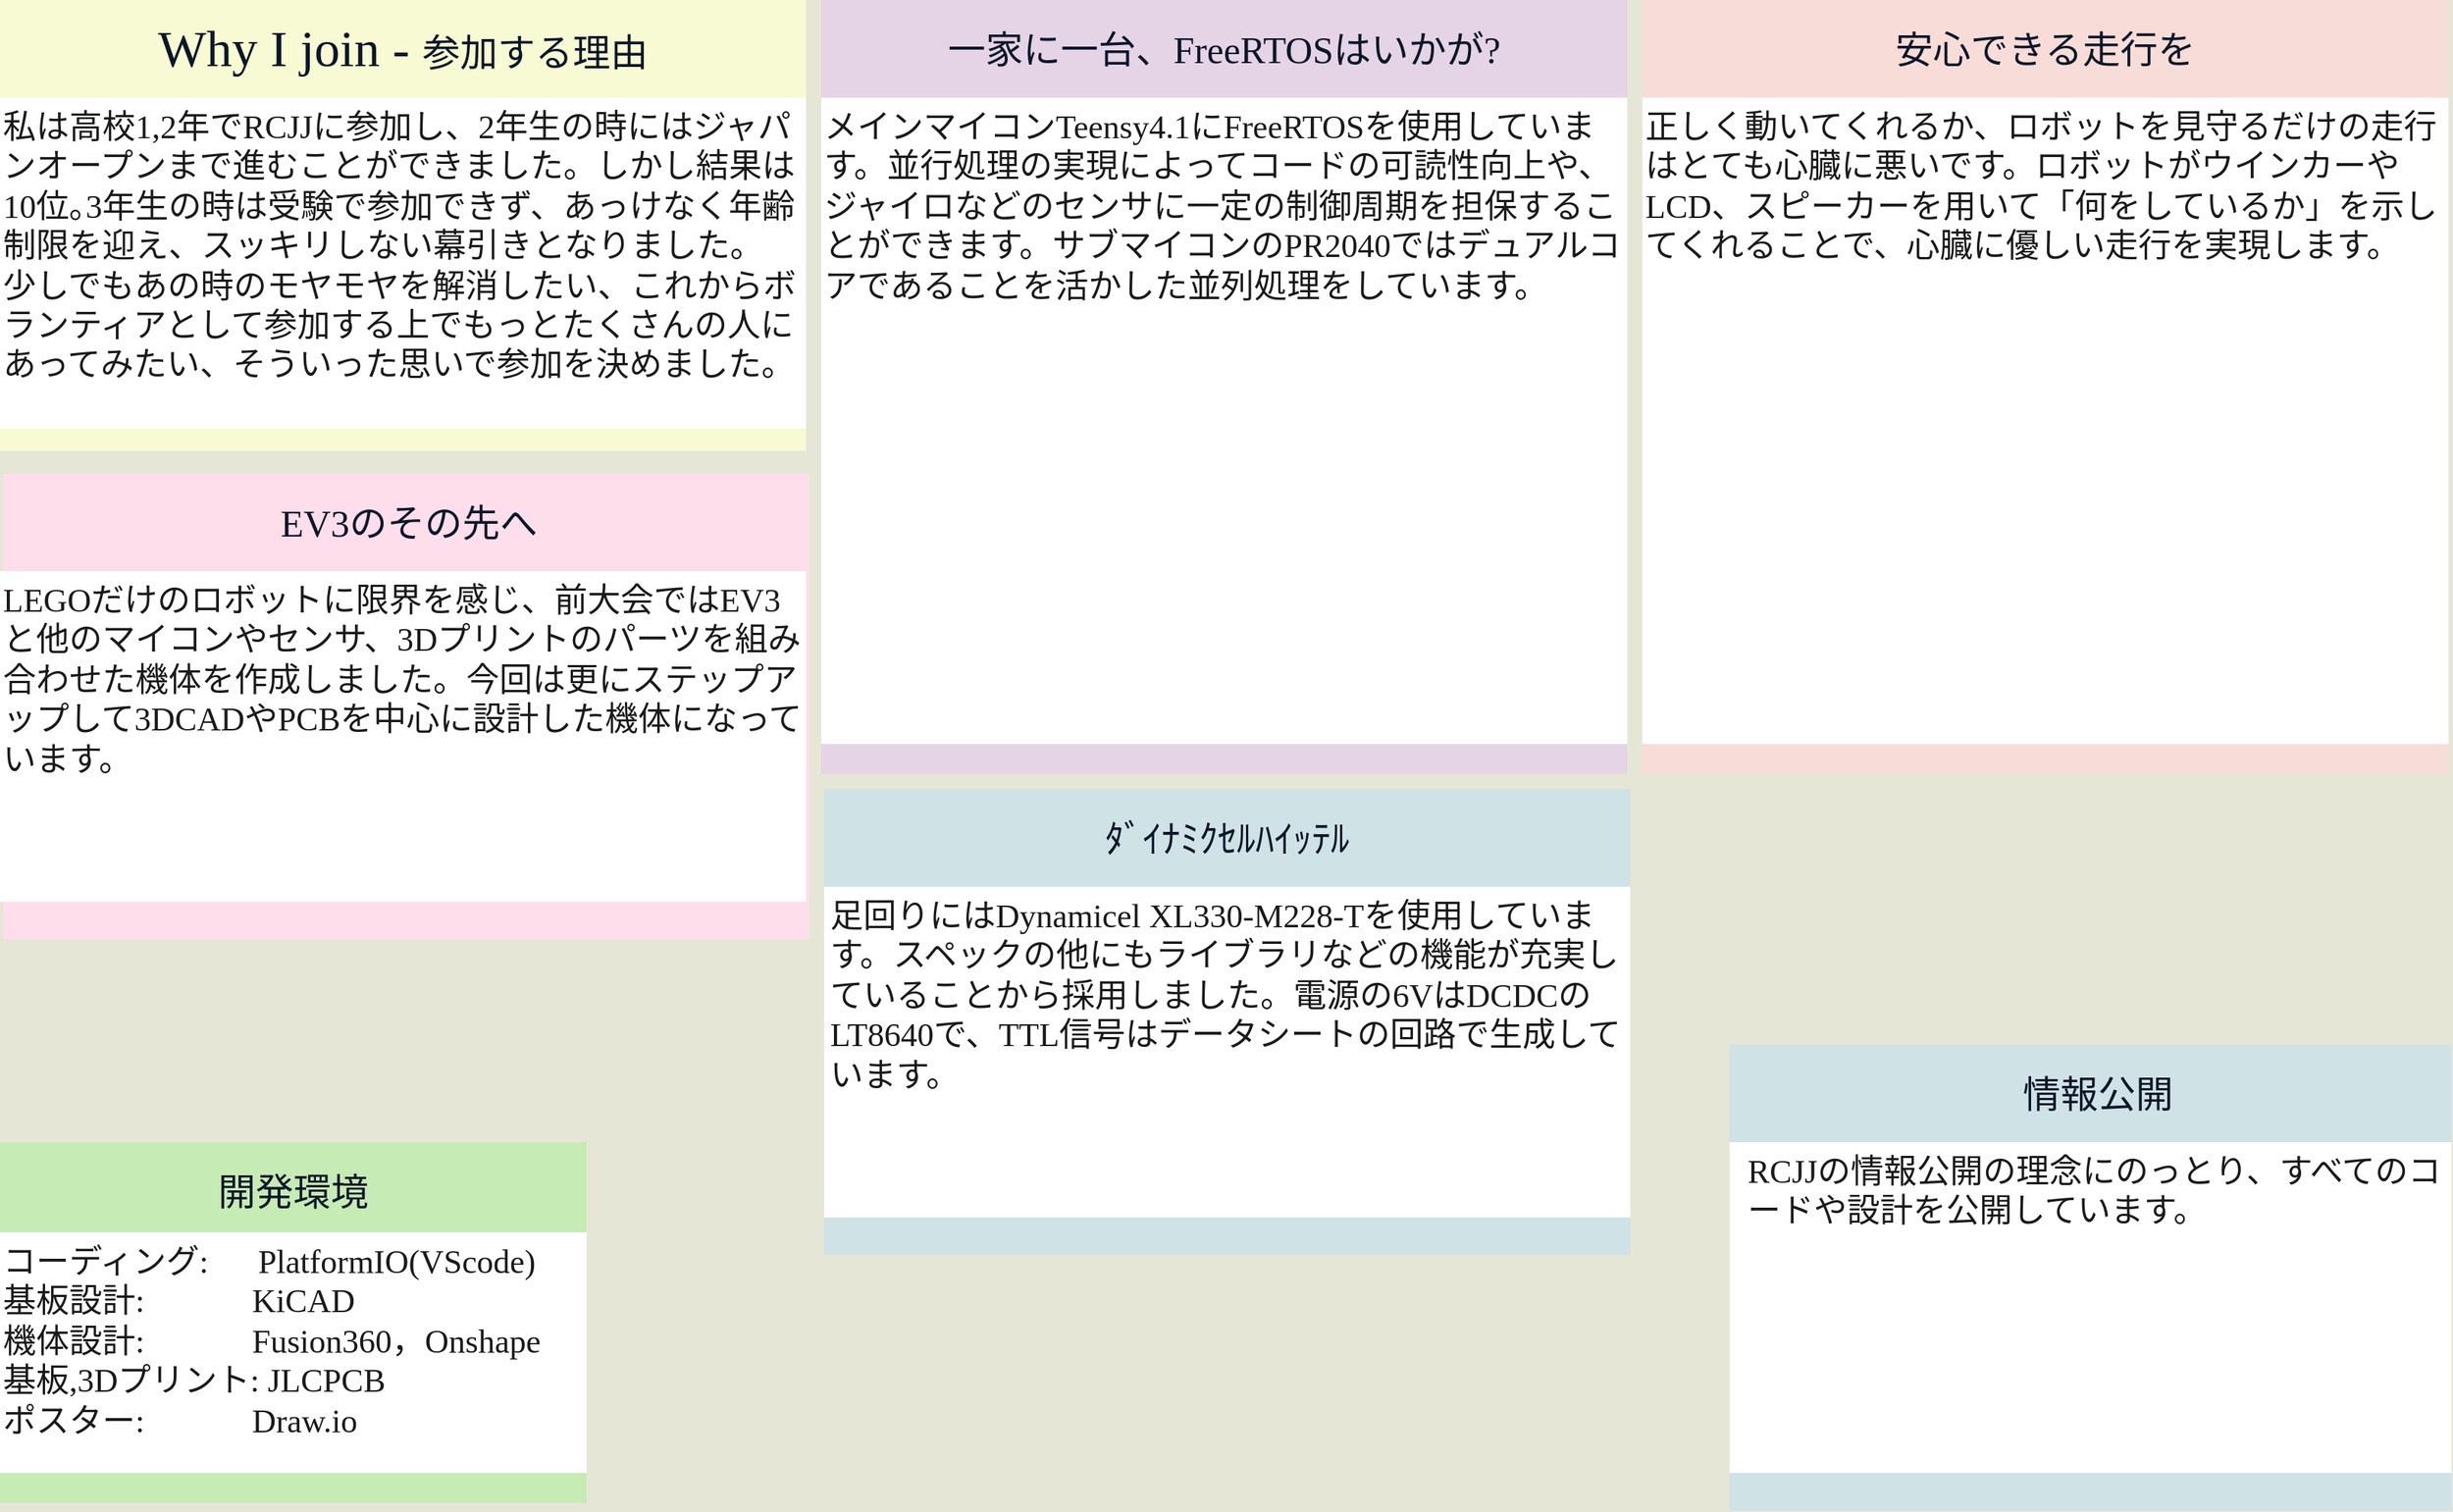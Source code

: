 <mxfile version="21.6.8" type="github">
  <diagram name="ページ1" id="IBfaDBg--kMcJp61QBM6">
    <mxGraphModel dx="667" dy="364" grid="1" gridSize="10" guides="1" tooltips="1" connect="1" arrows="1" fold="1" page="1" pageScale="1" pageWidth="1654" pageHeight="1169" background="#E5E6D6" math="0" shadow="0">
      <root>
        <mxCell id="0" />
        <mxCell id="1" parent="0" />
        <mxCell id="5eSE3Pbe7QY9a79AkMWo-2" value="" style="rounded=0;whiteSpace=wrap;html=1;fontFamily=Zen Kaku Gothic New;fontSource=https%3A%2F%2Ffonts.googleapis.com%2Fcss%3Ffamily%3DZen%2BKaku%2BGothic%2BNew;fontSize=45;fontColor=#000000;fillColor=#F7FAD2;gradientColor=none;strokeColor=none;" parent="1" vertex="1">
          <mxGeometry x="10" y="155" width="536" height="300" as="geometry" />
        </mxCell>
        <mxCell id="5eSE3Pbe7QY9a79AkMWo-3" value="" style="rounded=0;whiteSpace=wrap;html=1;strokeColor=none;fillColor=#FFFFFF;" parent="1" vertex="1">
          <mxGeometry x="10" y="220" width="536" height="220" as="geometry" />
        </mxCell>
        <mxCell id="5eSE3Pbe7QY9a79AkMWo-4" value="&lt;font color=&quot;#0b1729&quot;&gt;&lt;font face=&quot;Lobster&quot; data-font-src=&quot;https://fonts.googleapis.com/css?family=Lobster&quot; style=&quot;font-size: 34px;&quot;&gt;Why I join -&amp;nbsp;&lt;/font&gt;&lt;font face=&quot;Zen Kaku Gothic New&quot; data-font-src=&quot;https://fonts.googleapis.com/css?family=Zen+Kaku+Gothic+New&quot; style=&quot;font-size: 25px;&quot;&gt;参加する理由&lt;/font&gt;&lt;/font&gt;" style="text;html=1;strokeColor=none;fillColor=none;align=center;verticalAlign=middle;whiteSpace=wrap;rounded=0;" parent="1" vertex="1">
          <mxGeometry x="10" y="155" width="536" height="65" as="geometry" />
        </mxCell>
        <mxCell id="5eSE3Pbe7QY9a79AkMWo-5" value="&lt;span style=&quot;font-size: 22px;&quot;&gt;&lt;font color=&quot;#1a1a1a&quot; face=&quot;Zen Kaku Gothic New&quot; data-font-src=&quot;https://fonts.googleapis.com/css?family=Zen+Kaku+Gothic+New&quot;&gt;私は高校1,2年でRCJJに参加し、2年生の時にはジャパンオープンまで進むことができました。しかし結果は10位｡3年生の時は受験で参加できず、あっけなく年齢制限を迎え、スッキリしない幕引きとなりました。&lt;br&gt;少しでもあの時のモヤモヤを解消したい、これからボランティアとして参加する上でもっとたくさんの人にあってみたい、そういった思いで参加を決めました。&lt;/font&gt;&lt;/span&gt;" style="text;html=1;fillColor=none;align=left;verticalAlign=top;whiteSpace=wrap;rounded=0;" parent="1" vertex="1">
          <mxGeometry x="10" y="220" width="540" height="220" as="geometry" />
        </mxCell>
        <mxCell id="5eSE3Pbe7QY9a79AkMWo-6" value="" style="rounded=0;whiteSpace=wrap;html=1;fontFamily=Zen Kaku Gothic New;fontSource=https%3A%2F%2Ffonts.googleapis.com%2Fcss%3Ffamily%3DZen%2BKaku%2BGothic%2BNew;fontSize=45;fontColor=#000000;fillColor=#CFE2E6;gradientColor=none;strokeColor=none;" parent="1" vertex="1">
          <mxGeometry x="558" y="680" width="536" height="310" as="geometry" />
        </mxCell>
        <mxCell id="5eSE3Pbe7QY9a79AkMWo-7" value="" style="rounded=0;whiteSpace=wrap;html=1;fontFamily=Zen Kaku Gothic New;fontSource=https%3A%2F%2Ffonts.googleapis.com%2Fcss%3Ffamily%3DZen%2BKaku%2BGothic%2BNew;fontSize=45;fontColor=#000000;fillColor=#E5D4E6;gradientColor=none;strokeColor=none;flipV=1;" parent="1" vertex="1">
          <mxGeometry x="556" y="155" width="536" height="515" as="geometry" />
        </mxCell>
        <mxCell id="IS27BSQo7t6ph5v2KToD-1" value="&lt;font color=&quot;#0b1729&quot;&gt;&lt;font face=&quot;Tahoma&quot; data-font-src=&quot;https://fonts.googleapis.com/css?family=Zen+Kaku+Gothic+New&quot; style=&quot;font-size: 25px;&quot;&gt;ﾀﾞｲﾅﾐｸｾﾙﾊｲｯﾃﾙ&lt;/font&gt;&lt;/font&gt;" style="text;html=1;strokeColor=none;fillColor=none;align=center;verticalAlign=middle;whiteSpace=wrap;rounded=0;" parent="1" vertex="1">
          <mxGeometry x="558" y="680" width="536" height="65" as="geometry" />
        </mxCell>
        <mxCell id="IS27BSQo7t6ph5v2KToD-3" value="" style="rounded=0;whiteSpace=wrap;html=1;strokeColor=none;fillColor=#FFFFFF;" parent="1" vertex="1">
          <mxGeometry x="558" y="745" width="536" height="220" as="geometry" />
        </mxCell>
        <mxCell id="IS27BSQo7t6ph5v2KToD-4" value="&lt;span style=&quot;font-size: 22px;&quot;&gt;&lt;font style=&quot;font-size: 22px;&quot; color=&quot;#1a1a1a&quot; face=&quot;Zen Kaku Gothic New&quot; data-font-src=&quot;https://fonts.googleapis.com/css?family=Zen+Kaku+Gothic+New&quot;&gt;足回りにはDynamicel XL330-M228-Tを使用しています。&lt;span style=&quot;&quot;&gt;スペックの他にもライブラリなどの機能が充実していることから採用しました。電源の6VはDCDCのLT8640で、TTL信号はデータシートの回路で生成しています。&lt;/span&gt;&lt;br&gt;&lt;br&gt;&lt;/font&gt;&lt;/span&gt;" style="text;html=1;fillColor=none;align=left;verticalAlign=top;whiteSpace=wrap;rounded=0;" parent="1" vertex="1">
          <mxGeometry x="560" y="745" width="536" height="150" as="geometry" />
        </mxCell>
        <mxCell id="IS27BSQo7t6ph5v2KToD-5" value="&lt;font color=&quot;#0b1729&quot;&gt;&lt;font face=&quot;Zen Kaku Gothic New&quot; data-font-src=&quot;https://fonts.googleapis.com/css?family=Zen+Kaku+Gothic+New&quot; style=&quot;font-size: 25px;&quot;&gt;一家に一台、FreeRTOSはいかが?&lt;/font&gt;&lt;/font&gt;" style="text;html=1;strokeColor=none;fillColor=none;align=center;verticalAlign=middle;whiteSpace=wrap;rounded=0;" parent="1" vertex="1">
          <mxGeometry x="556" y="155" width="536" height="65" as="geometry" />
        </mxCell>
        <mxCell id="IS27BSQo7t6ph5v2KToD-7" value="" style="rounded=0;whiteSpace=wrap;html=1;strokeColor=none;fillColor=#FFFFFF;" parent="1" vertex="1">
          <mxGeometry x="556" y="220" width="536" height="430" as="geometry" />
        </mxCell>
        <mxCell id="IS27BSQo7t6ph5v2KToD-8" value="&lt;span style=&quot;font-size: 22px;&quot;&gt;&lt;font style=&quot;font-size: 22px;&quot; color=&quot;#1a1a1a&quot; face=&quot;Zen Kaku Gothic New&quot; data-font-src=&quot;https://fonts.googleapis.com/css?family=Zen+Kaku+Gothic+New&quot;&gt;メインマイコンTeensy4.1にFreeRTOSを使用しています。並行処理の実現によってコードの可読性向上や、ジャイロなどのセンサに一定の制御周期を担保することができます。サブマイコンのPR2040ではデュアルコアであることを活かした並列処理をしています。&lt;br&gt;&lt;/font&gt;&lt;/span&gt;" style="text;html=1;fillColor=none;align=left;verticalAlign=top;whiteSpace=wrap;rounded=0;" parent="1" vertex="1">
          <mxGeometry x="556" y="220" width="536" height="150" as="geometry" />
        </mxCell>
        <mxCell id="IS27BSQo7t6ph5v2KToD-9" value="" style="rounded=0;whiteSpace=wrap;html=1;fontFamily=Zen Kaku Gothic New;fontSource=https%3A%2F%2Ffonts.googleapis.com%2Fcss%3Ffamily%3DZen%2BKaku%2BGothic%2BNew;fontSize=45;fontColor=#000000;fillColor=#CFE2E6;gradientColor=none;strokeColor=none;" parent="1" vertex="1">
          <mxGeometry x="1160" y="850" width="480" height="310" as="geometry" />
        </mxCell>
        <mxCell id="IS27BSQo7t6ph5v2KToD-10" value="&lt;font color=&quot;#0b1729&quot;&gt;&lt;font face=&quot;Zen Kaku Gothic New&quot; data-font-src=&quot;https://fonts.googleapis.com/css?family=Zen+Kaku+Gothic+New&quot; style=&quot;font-size: 25px;&quot;&gt;情報公開&lt;/font&gt;&lt;/font&gt;" style="text;html=1;strokeColor=none;fillColor=none;align=center;verticalAlign=middle;whiteSpace=wrap;rounded=0;" parent="1" vertex="1">
          <mxGeometry x="1170" y="850" width="470" height="65" as="geometry" />
        </mxCell>
        <mxCell id="IS27BSQo7t6ph5v2KToD-11" value="" style="rounded=0;whiteSpace=wrap;html=1;strokeColor=none;fillColor=#FFFFFF;" parent="1" vertex="1">
          <mxGeometry x="1160" y="915" width="480" height="220" as="geometry" />
        </mxCell>
        <mxCell id="IS27BSQo7t6ph5v2KToD-12" value="&lt;span style=&quot;font-size: 22px;&quot;&gt;&lt;font style=&quot;font-size: 22px;&quot; color=&quot;#1a1a1a&quot; face=&quot;Zen Kaku Gothic New&quot; data-font-src=&quot;https://fonts.googleapis.com/css?family=Zen+Kaku+Gothic+New&quot;&gt;RCJJの情報公開の理念にのっとり、すべてのコードや設計を公開しています。&lt;br&gt;&lt;/font&gt;&lt;/span&gt;" style="text;html=1;fillColor=none;align=left;verticalAlign=top;whiteSpace=wrap;rounded=0;" parent="1" vertex="1">
          <mxGeometry x="1170" y="915" width="470" height="150" as="geometry" />
        </mxCell>
        <mxCell id="IS27BSQo7t6ph5v2KToD-13" value="" style="rounded=0;whiteSpace=wrap;html=1;fontFamily=Zen Kaku Gothic New;fontSource=https%3A%2F%2Ffonts.googleapis.com%2Fcss%3Ffamily%3DZen%2BKaku%2BGothic%2BNew;fontSize=45;fontColor=#000000;fillColor=#C7EBB5;gradientColor=none;strokeColor=none;" parent="1" vertex="1">
          <mxGeometry x="10" y="915" width="390" height="240" as="geometry" />
        </mxCell>
        <mxCell id="IS27BSQo7t6ph5v2KToD-14" value="" style="rounded=0;whiteSpace=wrap;html=1;strokeColor=none;fillColor=#FFFFFF;" parent="1" vertex="1">
          <mxGeometry x="10" y="975" width="390" height="160" as="geometry" />
        </mxCell>
        <mxCell id="IS27BSQo7t6ph5v2KToD-15" value="&lt;font color=&quot;#0b1729&quot;&gt;&lt;font face=&quot;Zen Kaku Gothic New&quot; data-font-src=&quot;https://fonts.googleapis.com/css?family=Zen+Kaku+Gothic+New&quot; style=&quot;font-size: 25px;&quot;&gt;開発環境&lt;/font&gt;&lt;/font&gt;" style="text;html=1;strokeColor=none;fillColor=none;align=center;verticalAlign=middle;whiteSpace=wrap;rounded=0;" parent="1" vertex="1">
          <mxGeometry x="10" y="915" width="390" height="65" as="geometry" />
        </mxCell>
        <mxCell id="IS27BSQo7t6ph5v2KToD-16" value="&lt;span style=&quot;font-size: 22px;&quot;&gt;&lt;font style=&quot;font-size: 22px;&quot; color=&quot;#1a1a1a&quot; face=&quot;Zen Kaku Gothic New&quot; data-font-src=&quot;https://fonts.googleapis.com/css?family=Zen+Kaku+Gothic+New&quot;&gt;コーディング:&amp;nbsp; &amp;nbsp; &amp;nbsp; PlatformIO(VScode)&lt;br&gt;基板設計:&amp;nbsp; &amp;nbsp; &amp;nbsp; &amp;nbsp; &amp;nbsp; &amp;nbsp; &amp;nbsp;KiCAD&lt;br&gt;機体設計:&amp;nbsp; &amp;nbsp; &amp;nbsp; &amp;nbsp; &amp;nbsp; &amp;nbsp; &amp;nbsp;Fusion360，Onshape&lt;br&gt;基板,3Dプリント: JLCPCB&lt;br&gt;ポスター:&amp;nbsp; &amp;nbsp; &amp;nbsp; &amp;nbsp; &amp;nbsp; &amp;nbsp; &amp;nbsp;Draw.io&lt;br&gt;&lt;/font&gt;&lt;/span&gt;" style="text;html=1;fillColor=none;align=left;verticalAlign=top;whiteSpace=wrap;rounded=0;" parent="1" vertex="1">
          <mxGeometry x="10" y="975" width="390" height="150" as="geometry" />
        </mxCell>
        <mxCell id="OAkqy8QXWObhbwD4REA3-2" value="" style="rounded=0;whiteSpace=wrap;html=1;fontFamily=Zen Kaku Gothic New;fontSource=https%3A%2F%2Ffonts.googleapis.com%2Fcss%3Ffamily%3DZen%2BKaku%2BGothic%2BNew;fontSize=45;fillColor=#F8DCD8;strokeColor=none;flipV=1;" vertex="1" parent="1">
          <mxGeometry x="1102" y="155" width="536" height="515" as="geometry" />
        </mxCell>
        <mxCell id="OAkqy8QXWObhbwD4REA3-4" value="" style="rounded=0;whiteSpace=wrap;html=1;strokeColor=none;fillColor=#FFFFFF;" vertex="1" parent="1">
          <mxGeometry x="1102" y="220" width="536" height="430" as="geometry" />
        </mxCell>
        <mxCell id="OAkqy8QXWObhbwD4REA3-5" value="&lt;font color=&quot;#0b1729&quot;&gt;&lt;font face=&quot;Zen Kaku Gothic New&quot; data-font-src=&quot;https://fonts.googleapis.com/css?family=Zen+Kaku+Gothic+New&quot; style=&quot;font-size: 25px;&quot;&gt;安心できる走行を&lt;/font&gt;&lt;/font&gt;" style="text;html=1;strokeColor=none;fillColor=none;align=center;verticalAlign=middle;whiteSpace=wrap;rounded=0;" vertex="1" parent="1">
          <mxGeometry x="1102" y="155" width="536" height="65" as="geometry" />
        </mxCell>
        <mxCell id="OAkqy8QXWObhbwD4REA3-6" value="&lt;span style=&quot;font-size: 22px;&quot;&gt;&lt;font style=&quot;font-size: 22px;&quot; color=&quot;#1a1a1a&quot; face=&quot;Zen Kaku Gothic New&quot; data-font-src=&quot;https://fonts.googleapis.com/css?family=Zen+Kaku+Gothic+New&quot;&gt;正しく動いてくれるか、ロボットを見守るだけの走行はとても心臓に悪いです。ロボットがウインカーやLCD、スピーカーを用いて「何をしているか」を示してくれることで、心臓に優しい走行を実現します。&lt;br&gt;&lt;/font&gt;&lt;/span&gt;" style="text;html=1;fillColor=none;align=left;verticalAlign=top;whiteSpace=wrap;rounded=0;" vertex="1" parent="1">
          <mxGeometry x="1102" y="220" width="536" height="150" as="geometry" />
        </mxCell>
        <mxCell id="OAkqy8QXWObhbwD4REA3-7" value="" style="rounded=0;whiteSpace=wrap;html=1;fontFamily=Zen Kaku Gothic New;fontSource=https%3A%2F%2Ffonts.googleapis.com%2Fcss%3Ffamily%3DZen%2BKaku%2BGothic%2BNew;fontSize=45;fontColor=#000000;fillColor=#FFDEEC;gradientColor=none;strokeColor=none;" vertex="1" parent="1">
          <mxGeometry x="12" y="470" width="536" height="310" as="geometry" />
        </mxCell>
        <mxCell id="OAkqy8QXWObhbwD4REA3-8" value="&lt;font color=&quot;#0b1729&quot;&gt;&lt;font face=&quot;Zen Kaku Gothic New&quot; data-font-src=&quot;https://fonts.googleapis.com/css?family=Zen+Kaku+Gothic+New&quot; style=&quot;font-size: 25px;&quot;&gt;EV3のその先へ&lt;/font&gt;&lt;/font&gt;" style="text;html=1;strokeColor=none;fillColor=none;align=center;verticalAlign=middle;whiteSpace=wrap;rounded=0;" vertex="1" parent="1">
          <mxGeometry x="14" y="470" width="536" height="65" as="geometry" />
        </mxCell>
        <mxCell id="OAkqy8QXWObhbwD4REA3-10" value="" style="rounded=0;whiteSpace=wrap;html=1;strokeColor=none;fillColor=#FFFFFF;" vertex="1" parent="1">
          <mxGeometry x="10" y="535" width="536" height="220" as="geometry" />
        </mxCell>
        <mxCell id="OAkqy8QXWObhbwD4REA3-11" value="&lt;span style=&quot;font-size: 22px;&quot;&gt;&lt;font style=&quot;font-size: 22px;&quot; color=&quot;#1a1a1a&quot; face=&quot;Zen Kaku Gothic New&quot; data-font-src=&quot;https://fonts.googleapis.com/css?family=Zen+Kaku+Gothic+New&quot;&gt;LEGOだけのロボットに限界を感じ、前大会ではEV3と他のマイコンやセンサ、3Dプリントのパーツを組み合わせた機体を作成しました。今回は更にステップアップして3DCADやPCBを中心に設計した機体になっています。&lt;br&gt;&lt;/font&gt;&lt;/span&gt;" style="text;html=1;fillColor=none;align=left;verticalAlign=top;whiteSpace=wrap;rounded=0;" vertex="1" parent="1">
          <mxGeometry x="10" y="535" width="536" height="150" as="geometry" />
        </mxCell>
      </root>
    </mxGraphModel>
  </diagram>
</mxfile>
